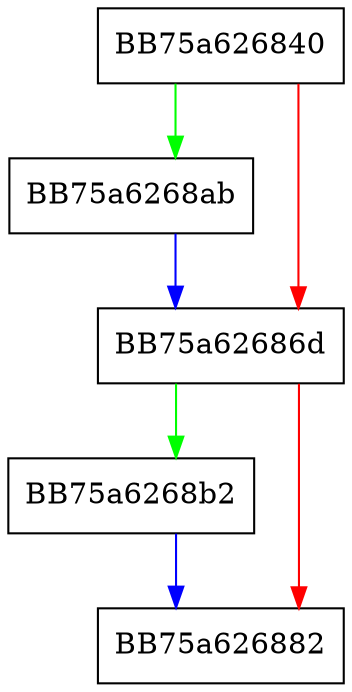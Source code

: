 digraph RpfAPI_GetPersistedData {
  node [shape="box"];
  graph [splines=ortho];
  BB75a626840 -> BB75a6268ab [color="green"];
  BB75a626840 -> BB75a62686d [color="red"];
  BB75a62686d -> BB75a6268b2 [color="green"];
  BB75a62686d -> BB75a626882 [color="red"];
  BB75a6268ab -> BB75a62686d [color="blue"];
  BB75a6268b2 -> BB75a626882 [color="blue"];
}